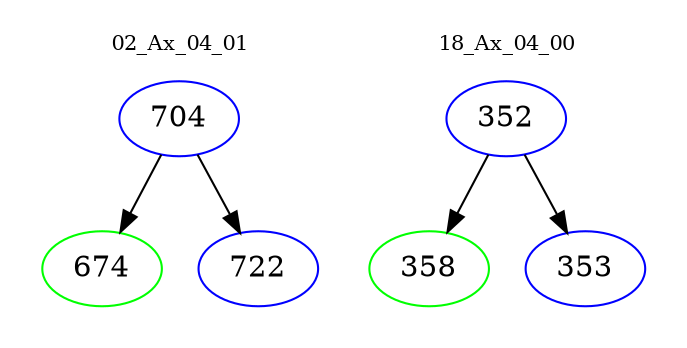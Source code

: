digraph{
subgraph cluster_0 {
color = white
label = "02_Ax_04_01";
fontsize=10;
T0_704 [label="704", color="blue"]
T0_704 -> T0_674 [color="black"]
T0_674 [label="674", color="green"]
T0_704 -> T0_722 [color="black"]
T0_722 [label="722", color="blue"]
}
subgraph cluster_1 {
color = white
label = "18_Ax_04_00";
fontsize=10;
T1_352 [label="352", color="blue"]
T1_352 -> T1_358 [color="black"]
T1_358 [label="358", color="green"]
T1_352 -> T1_353 [color="black"]
T1_353 [label="353", color="blue"]
}
}
